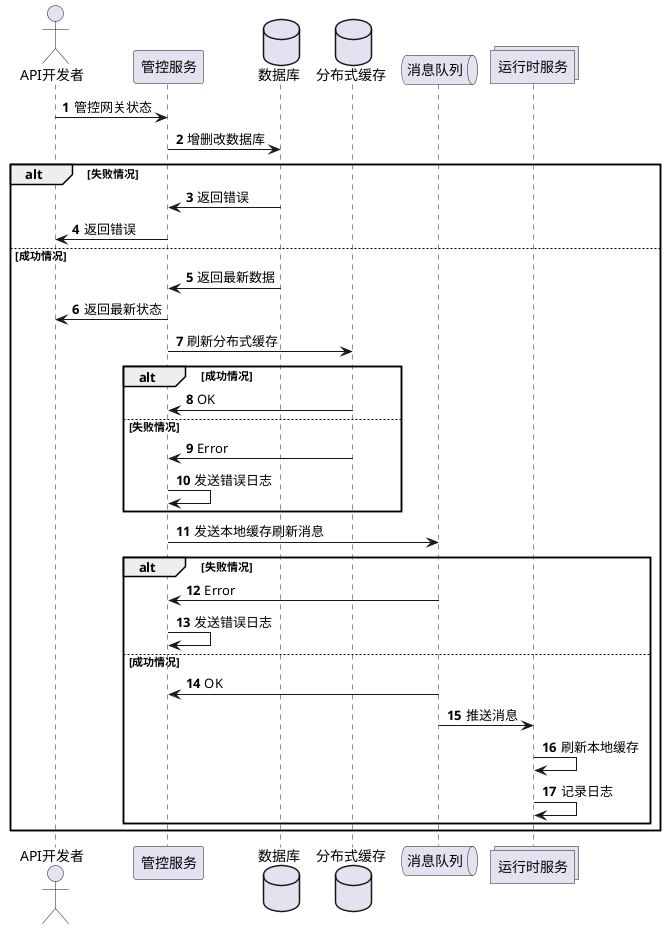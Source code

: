 @startuml
'https://plantuml.com/sequence-diagram
'participant participant as 用户
actor API开发者
participant 管控服务
database 数据库
database 分布式缓存
queue 消息队列
collections 运行时服务
autonumber

API开发者 -> 管控服务: 管控网关状态

管控服务 -> "数据库" :增删改数据库
alt 失败情况
    数据库 -> "管控服务" :返回错误
    管控服务-> API开发者:返回错误
else 成功情况
     数据库 -> "管控服务" :返回最新数据
     管控服务-> API开发者:返回最新状态

管控服务 -> "分布式缓存" :刷新分布式缓存
alt 成功情况
分布式缓存 -> 管控服务:OK
else 失败情况
分布式缓存 -> 管控服务:Error
管控服务->管控服务:发送错误日志
end
管控服务 -> "消息队列" :发送本地缓存刷新消息
alt 失败情况
    消息队列 -> 管控服务:Error
    管控服务->管控服务: 发送错误日志
else 成功情况
     "消息队列" -> 管控服务:OK
     "消息队列"->"运行时服务" :推送消息
     "运行时服务"->"运行时服务" :刷新本地缓存
     "运行时服务"->"运行时服务" :记录日志
end
end

@enduml